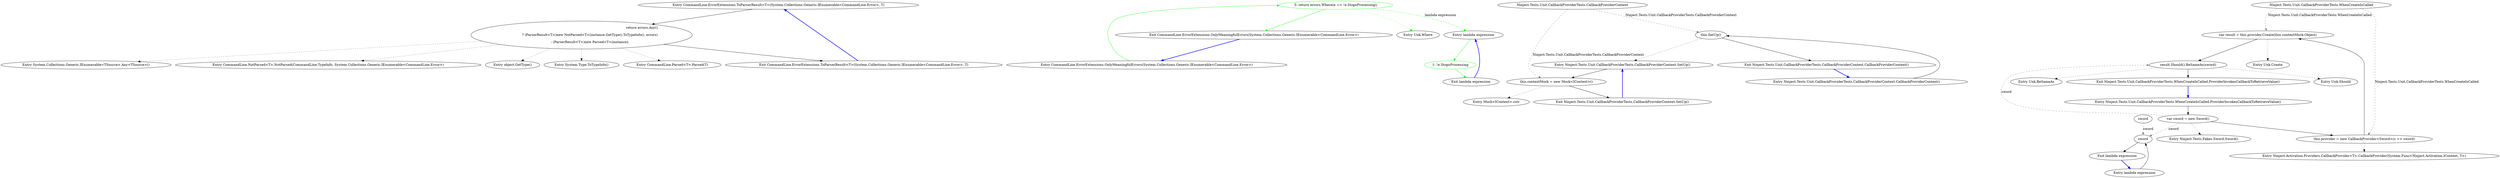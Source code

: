 digraph  {
n0 [cluster="CommandLine.ErrorExtensions.ToParserResult<T>(System.Collections.Generic.IEnumerable<CommandLine.Error>, T)", label="Entry CommandLine.ErrorExtensions.ToParserResult<T>(System.Collections.Generic.IEnumerable<CommandLine.Error>, T)", span="10-10"];
n1 [cluster="CommandLine.ErrorExtensions.ToParserResult<T>(System.Collections.Generic.IEnumerable<CommandLine.Error>, T)", label="return errors.Any()\r\n                ? (ParserResult<T>)new NotParsed<T>(instance.GetType().ToTypeInfo(), errors)\r\n                : (ParserResult<T>)new Parsed<T>(instance);", span="12-14"];
n2 [cluster="CommandLine.ErrorExtensions.ToParserResult<T>(System.Collections.Generic.IEnumerable<CommandLine.Error>, T)", label="Exit CommandLine.ErrorExtensions.ToParserResult<T>(System.Collections.Generic.IEnumerable<CommandLine.Error>, T)", span="10-10"];
n3 [cluster="System.Collections.Generic.IEnumerable<TSource>.Any<TSource>()", label="Entry System.Collections.Generic.IEnumerable<TSource>.Any<TSource>()", span="0-0"];
n4 [cluster="CommandLine.NotParsed<T>.NotParsed(CommandLine.TypeInfo, System.Collections.Generic.IEnumerable<CommandLine.Error>)", label="Entry CommandLine.NotParsed<T>.NotParsed(CommandLine.TypeInfo, System.Collections.Generic.IEnumerable<CommandLine.Error>)", span="163-163"];
n5 [cluster="object.GetType()", label="Entry object.GetType()", span="0-0"];
n6 [cluster="System.Type.ToTypeInfo()", label="Entry System.Type.ToTypeInfo()", span="174-174"];
n7 [cluster="CommandLine.Parsed<T>.Parsed(T)", label="Entry CommandLine.Parsed<T>.Parsed(T)", span="100-100"];
d9 [cluster="CommandLine.ErrorExtensions.OnlyMeaningfulErrors(System.Collections.Generic.IEnumerable<CommandLine.Error>)", color=green, community=0, label="5: return errors.Where(e => !e.StopsProcessing);", span="19-19"];
d8 [cluster="CommandLine.ErrorExtensions.OnlyMeaningfulErrors(System.Collections.Generic.IEnumerable<CommandLine.Error>)", label="Entry CommandLine.ErrorExtensions.OnlyMeaningfulErrors(System.Collections.Generic.IEnumerable<CommandLine.Error>)", span="17-17"];
d10 [cluster="CommandLine.ErrorExtensions.OnlyMeaningfulErrors(System.Collections.Generic.IEnumerable<CommandLine.Error>)", label="Exit CommandLine.ErrorExtensions.OnlyMeaningfulErrors(System.Collections.Generic.IEnumerable<CommandLine.Error>)", span="17-17"];
d11 [cluster="Unk.Where", label="Entry Unk.Where", span=""];
d12 [cluster="lambda expression", label="Entry lambda expression", span="19-19"];
d13 [cluster="lambda expression", color=green, community=0, label="1: !e.StopsProcessing", span="19-19"];
d14 [cluster="lambda expression", label="Exit lambda expression", span="19-19"];
m0_3 [cluster="Ninject.Tests.Unit.CallbackProviderTests.CallbackProviderContext.SetUp()", file="HelpText.cs", label="Entry Ninject.Tests.Unit.CallbackProviderTests.CallbackProviderContext.SetUp()", span="20-20"];
m0_4 [cluster="Ninject.Tests.Unit.CallbackProviderTests.CallbackProviderContext.SetUp()", file="HelpText.cs", label="this.contextMock = new Mock<IContext>()", span="22-22"];
m0_5 [cluster="Ninject.Tests.Unit.CallbackProviderTests.CallbackProviderContext.SetUp()", file="HelpText.cs", label="Exit Ninject.Tests.Unit.CallbackProviderTests.CallbackProviderContext.SetUp()", span="20-20"];
m0_15 [cluster="Unk.Create", file="HelpText.cs", label="Entry Unk.Create", span=""];
m0_17 [cluster="Unk.BeSameAs", file="HelpText.cs", label="Entry Unk.BeSameAs", span=""];
m0_13 [cluster="Ninject.Tests.Fakes.Sword.Sword()", file="HelpText.cs", label="Entry Ninject.Tests.Fakes.Sword.Sword()", span="4-4"];
m0_7 [cluster="Ninject.Tests.Unit.CallbackProviderTests.WhenCreateIsCalled.ProviderInvokesCallbackToRetrieveValue()", file="HelpText.cs", label="Entry Ninject.Tests.Unit.CallbackProviderTests.WhenCreateIsCalled.ProviderInvokesCallbackToRetrieveValue()", span="29-29"];
m0_8 [cluster="Ninject.Tests.Unit.CallbackProviderTests.WhenCreateIsCalled.ProviderInvokesCallbackToRetrieveValue()", file="HelpText.cs", label="var sword = new Sword()", span="31-31"];
m0_9 [cluster="Ninject.Tests.Unit.CallbackProviderTests.WhenCreateIsCalled.ProviderInvokesCallbackToRetrieveValue()", file="HelpText.cs", label="this.provider = new CallbackProvider<Sword>(c => sword)", span="32-32"];
m0_11 [cluster="Ninject.Tests.Unit.CallbackProviderTests.WhenCreateIsCalled.ProviderInvokesCallbackToRetrieveValue()", file="HelpText.cs", label="result.Should().BeSameAs(sword)", span="36-36"];
m0_10 [cluster="Ninject.Tests.Unit.CallbackProviderTests.WhenCreateIsCalled.ProviderInvokesCallbackToRetrieveValue()", file="HelpText.cs", label="var result = this.provider.Create(this.contextMock.Object)", span="34-34"];
m0_12 [cluster="Ninject.Tests.Unit.CallbackProviderTests.WhenCreateIsCalled.ProviderInvokesCallbackToRetrieveValue()", file="HelpText.cs", label="Exit Ninject.Tests.Unit.CallbackProviderTests.WhenCreateIsCalled.ProviderInvokesCallbackToRetrieveValue()", span="29-29"];
m0_0 [cluster="Ninject.Tests.Unit.CallbackProviderTests.CallbackProviderContext.CallbackProviderContext()", file="HelpText.cs", label="Entry Ninject.Tests.Unit.CallbackProviderTests.CallbackProviderContext.CallbackProviderContext()", span="15-15"];
m0_1 [cluster="Ninject.Tests.Unit.CallbackProviderTests.CallbackProviderContext.CallbackProviderContext()", file="HelpText.cs", label="this.SetUp()", span="17-17"];
m0_2 [cluster="Ninject.Tests.Unit.CallbackProviderTests.CallbackProviderContext.CallbackProviderContext()", file="HelpText.cs", label="Exit Ninject.Tests.Unit.CallbackProviderTests.CallbackProviderContext.CallbackProviderContext()", span="15-15"];
m0_6 [cluster="Mock<IContext>.cstr", file="HelpText.cs", label="Entry Mock<IContext>.cstr", span=""];
m0_18 [cluster="lambda expression", file="HelpText.cs", label="Entry lambda expression", span="32-32"];
m0_19 [cluster="lambda expression", file="HelpText.cs", label=sword, span="32-32"];
m0_20 [cluster="lambda expression", file="HelpText.cs", label="Exit lambda expression", span="32-32"];
m0_14 [cluster="Ninject.Activation.Providers.CallbackProvider<T>.CallbackProvider(System.Func<Ninject.Activation.IContext, T>)", file="HelpText.cs", label="Entry Ninject.Activation.Providers.CallbackProvider<T>.CallbackProvider(System.Func<Ninject.Activation.IContext, T>)", span="23-23"];
m0_16 [cluster="Unk.Should", file="HelpText.cs", label="Entry Unk.Should", span=""];
m0_21 [file="HelpText.cs", label="Ninject.Tests.Unit.CallbackProviderTests.CallbackProviderContext", span=""];
m0_22 [file="HelpText.cs", label="Ninject.Tests.Unit.CallbackProviderTests.WhenCreateIsCalled", span=""];
m0_23 [file="HelpText.cs", label=sword, span=""];
n0 -> n1  [key=0, style=solid];
n1 -> n2  [key=0, style=solid];
n1 -> n3  [key=2, style=dotted];
n1 -> n4  [key=2, style=dotted];
n1 -> n5  [key=2, style=dotted];
n1 -> n6  [key=2, style=dotted];
n1 -> n7  [key=2, style=dotted];
n2 -> n0  [color=blue, key=0, style=bold];
d9 -> d10  [color=green, key=0, style=solid];
d9 -> d11  [color=green, key=2, style=dotted];
d9 -> d12  [color=green, key=1, label="lambda expression", style=dashed];
d8 -> d9  [color=green, key=0, style=solid];
d10 -> d8  [color=blue, key=0, style=bold];
d12 -> d13  [color=green, key=0, style=solid];
d13 -> d14  [color=green, key=0, style=solid];
d14 -> d12  [color=blue, key=0, style=bold];
m0_3 -> m0_4  [key=0, style=solid];
m0_4 -> m0_5  [key=0, style=solid];
m0_4 -> m0_6  [key=2, style=dotted];
m0_5 -> m0_3  [color=blue, key=0, style=bold];
m0_7 -> m0_8  [key=0, style=solid];
m0_8 -> m0_9  [key=0, style=solid];
m0_8 -> m0_13  [key=2, style=dotted];
m0_8 -> m0_19  [color=darkseagreen4, key=1, label=sword, style=dashed];
m0_8 -> m0_11  [color=darkseagreen4, key=1, label=sword, style=dashed];
m0_9 -> m0_10  [key=0, style=solid];
m0_9 -> m0_14  [key=2, style=dotted];
m0_11 -> m0_12  [key=0, style=solid];
m0_11 -> m0_16  [key=2, style=dotted];
m0_11 -> m0_17  [key=2, style=dotted];
m0_10 -> m0_11  [key=0, style=solid];
m0_10 -> m0_15  [key=2, style=dotted];
m0_12 -> m0_7  [color=blue, key=0, style=bold];
m0_0 -> m0_1  [key=0, style=solid];
m0_1 -> m0_2  [key=0, style=solid];
m0_1 -> m0_3  [key=2, style=dotted];
m0_2 -> m0_0  [color=blue, key=0, style=bold];
m0_18 -> m0_19  [key=0, style=solid];
m0_19 -> m0_20  [key=0, style=solid];
m0_20 -> m0_18  [color=blue, key=0, style=bold];
m0_21 -> m0_1  [color=darkseagreen4, key=1, label="Ninject.Tests.Unit.CallbackProviderTests.CallbackProviderContext", style=dashed];
m0_21 -> m0_4  [color=darkseagreen4, key=1, label="Ninject.Tests.Unit.CallbackProviderTests.CallbackProviderContext", style=dashed];
m0_22 -> m0_9  [color=darkseagreen4, key=1, label="Ninject.Tests.Unit.CallbackProviderTests.WhenCreateIsCalled", style=dashed];
m0_22 -> m0_10  [color=darkseagreen4, key=1, label="Ninject.Tests.Unit.CallbackProviderTests.WhenCreateIsCalled", style=dashed];
m0_23 -> m0_19  [color=darkseagreen4, key=1, label=sword, style=dashed];
}
